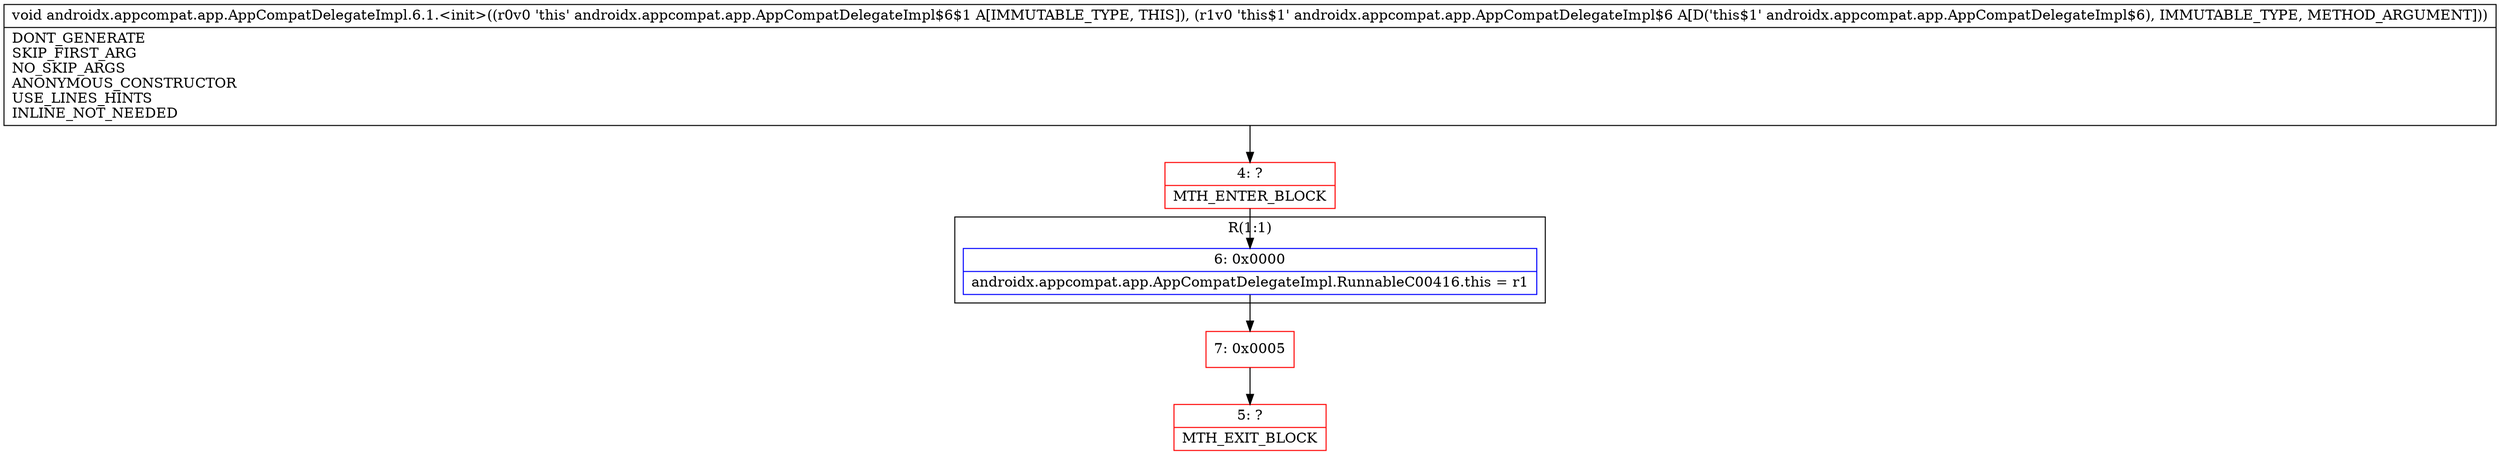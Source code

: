 digraph "CFG forandroidx.appcompat.app.AppCompatDelegateImpl.6.1.\<init\>(Landroidx\/appcompat\/app\/AppCompatDelegateImpl$6;)V" {
subgraph cluster_Region_1168645058 {
label = "R(1:1)";
node [shape=record,color=blue];
Node_6 [shape=record,label="{6\:\ 0x0000|androidx.appcompat.app.AppCompatDelegateImpl.RunnableC00416.this = r1\l}"];
}
Node_4 [shape=record,color=red,label="{4\:\ ?|MTH_ENTER_BLOCK\l}"];
Node_7 [shape=record,color=red,label="{7\:\ 0x0005}"];
Node_5 [shape=record,color=red,label="{5\:\ ?|MTH_EXIT_BLOCK\l}"];
MethodNode[shape=record,label="{void androidx.appcompat.app.AppCompatDelegateImpl.6.1.\<init\>((r0v0 'this' androidx.appcompat.app.AppCompatDelegateImpl$6$1 A[IMMUTABLE_TYPE, THIS]), (r1v0 'this$1' androidx.appcompat.app.AppCompatDelegateImpl$6 A[D('this$1' androidx.appcompat.app.AppCompatDelegateImpl$6), IMMUTABLE_TYPE, METHOD_ARGUMENT]))  | DONT_GENERATE\lSKIP_FIRST_ARG\lNO_SKIP_ARGS\lANONYMOUS_CONSTRUCTOR\lUSE_LINES_HINTS\lINLINE_NOT_NEEDED\l}"];
MethodNode -> Node_4;Node_6 -> Node_7;
Node_4 -> Node_6;
Node_7 -> Node_5;
}

